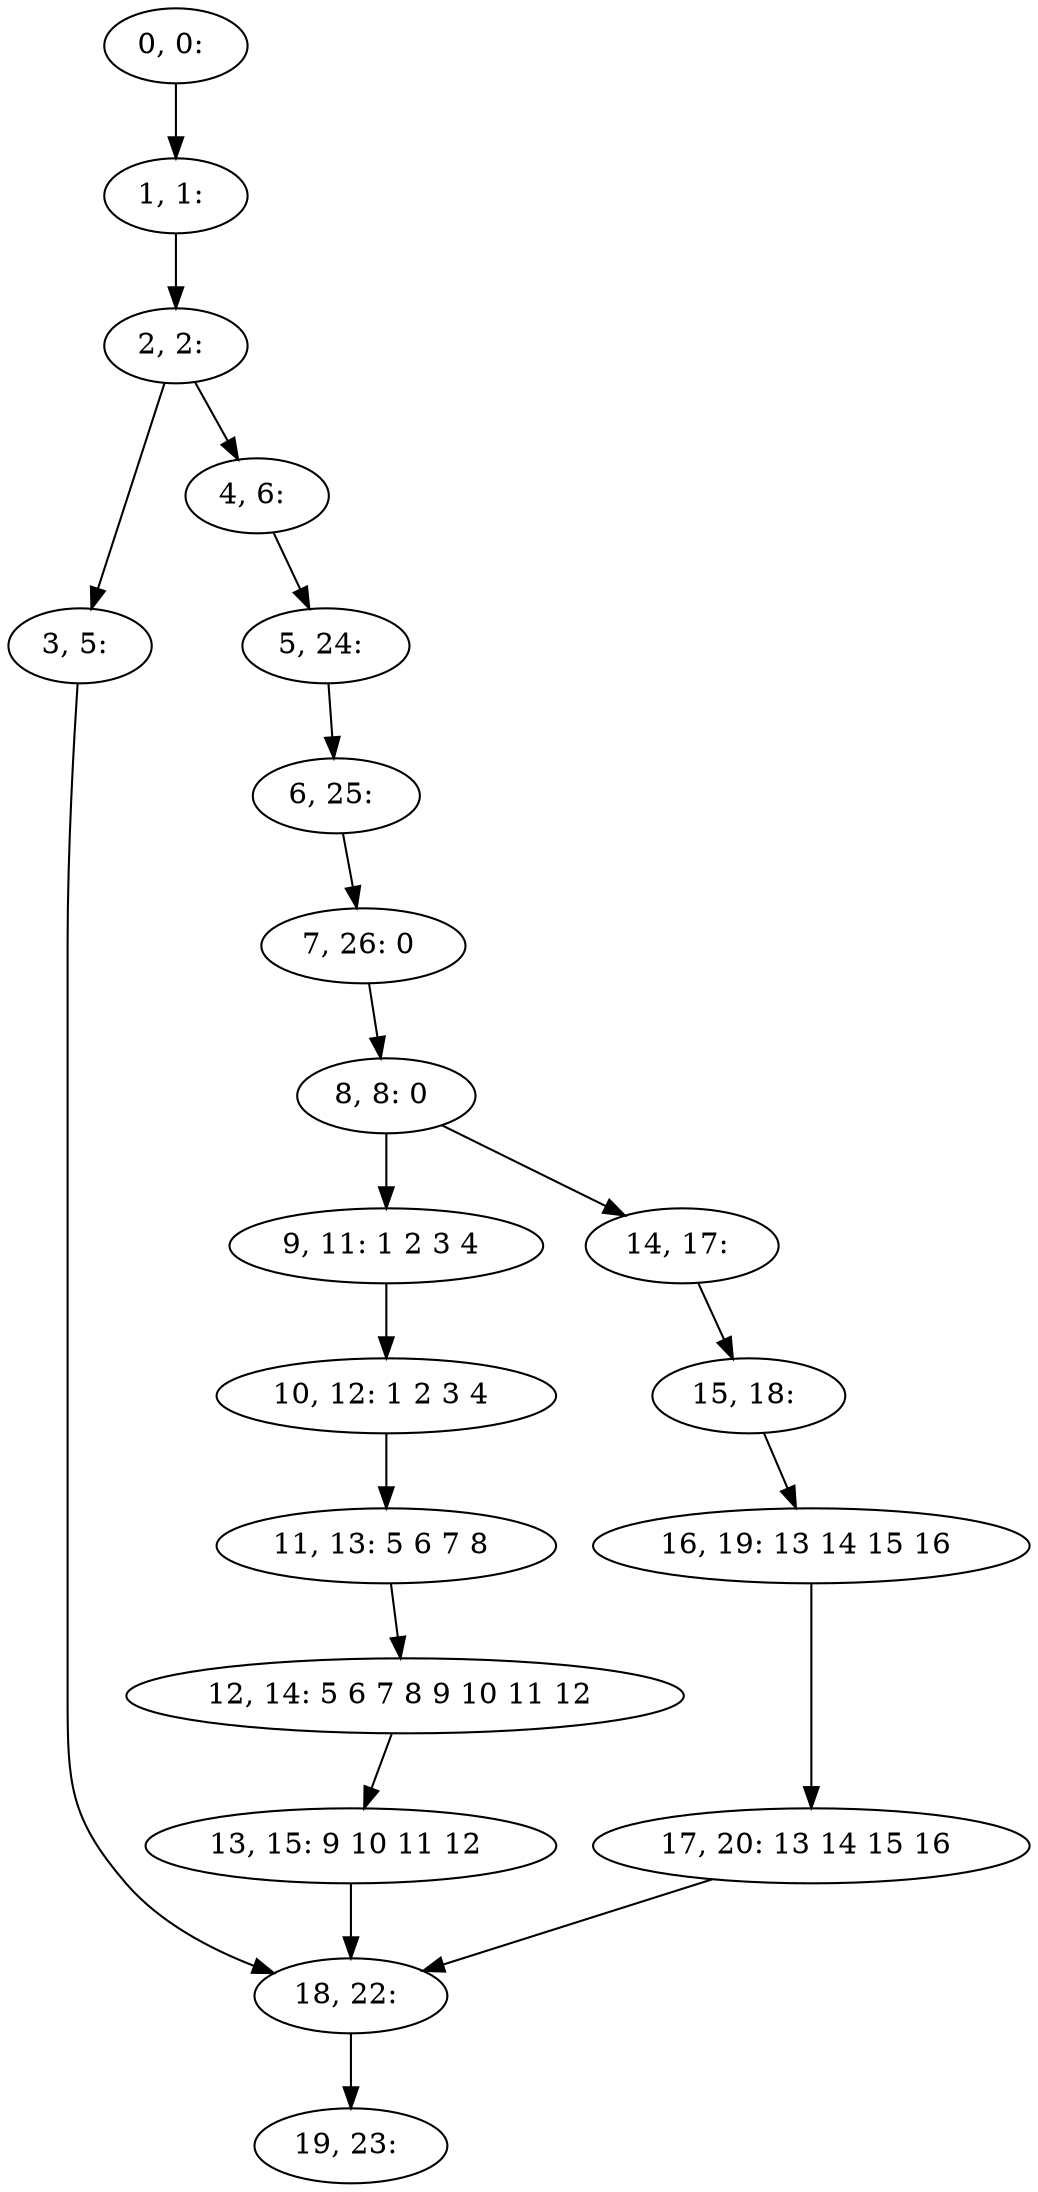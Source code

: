 digraph G {
0[label="0, 0: "];
1[label="1, 1: "];
2[label="2, 2: "];
3[label="3, 5: "];
4[label="4, 6: "];
5[label="5, 24: "];
6[label="6, 25: "];
7[label="7, 26: 0 "];
8[label="8, 8: 0 "];
9[label="9, 11: 1 2 3 4 "];
10[label="10, 12: 1 2 3 4 "];
11[label="11, 13: 5 6 7 8 "];
12[label="12, 14: 5 6 7 8 9 10 11 12 "];
13[label="13, 15: 9 10 11 12 "];
14[label="14, 17: "];
15[label="15, 18: "];
16[label="16, 19: 13 14 15 16 "];
17[label="17, 20: 13 14 15 16 "];
18[label="18, 22: "];
19[label="19, 23: "];
0->1 ;
1->2 ;
2->3 ;
2->4 ;
3->18 ;
4->5 ;
5->6 ;
6->7 ;
7->8 ;
8->9 ;
8->14 ;
9->10 ;
10->11 ;
11->12 ;
12->13 ;
13->18 ;
14->15 ;
15->16 ;
16->17 ;
17->18 ;
18->19 ;
}
